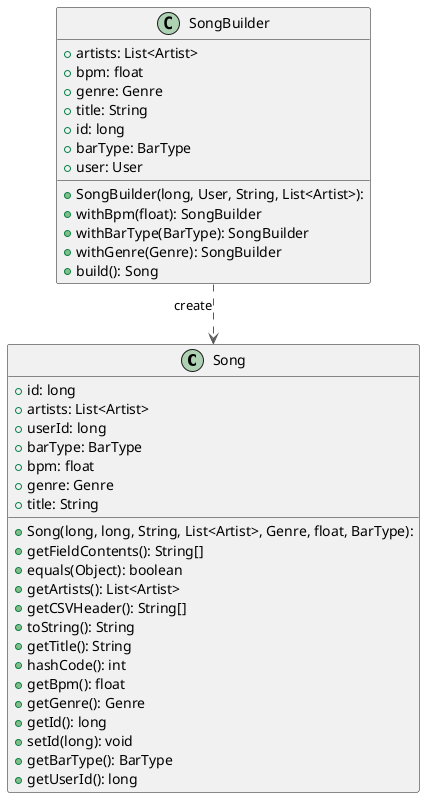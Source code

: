 @startuml

top to bottom direction
skinparam linetype ortho

class Song {
  + Song(long, long, String, List<Artist>, Genre, float, BarType): 
  + id: long
  + artists: List<Artist>
  + userId: long
  + barType: BarType
  + bpm: float
  + genre: Genre
  + title: String
  + getFieldContents(): String[]
  + equals(Object): boolean
  + getArtists(): List<Artist>
  + getCSVHeader(): String[]
  + toString(): String
  + getTitle(): String
  + hashCode(): int
  + getBpm(): float
  + getGenre(): Genre
  + getId(): long
  + setId(long): void
  + getBarType(): BarType
  + getUserId(): long
}
class SongBuilder {
  + SongBuilder(long, User, String, List<Artist>): 
  + artists: List<Artist>
  + bpm: float
  + genre: Genre
  + title: String
  + id: long
  + barType: BarType
  + user: User
  + withBpm(float): SongBuilder
  + withBarType(BarType): SongBuilder
  + withGenre(Genre): SongBuilder
  + build(): Song
}

SongBuilder  -[#595959,dashed]->  Song        : "«create»"
@enduml
